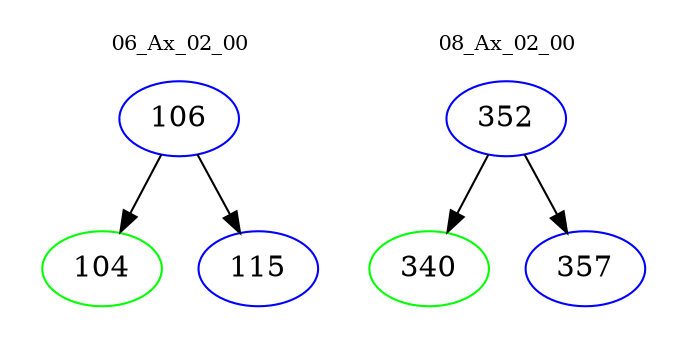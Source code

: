 digraph{
subgraph cluster_0 {
color = white
label = "06_Ax_02_00";
fontsize=10;
T0_106 [label="106", color="blue"]
T0_106 -> T0_104 [color="black"]
T0_104 [label="104", color="green"]
T0_106 -> T0_115 [color="black"]
T0_115 [label="115", color="blue"]
}
subgraph cluster_1 {
color = white
label = "08_Ax_02_00";
fontsize=10;
T1_352 [label="352", color="blue"]
T1_352 -> T1_340 [color="black"]
T1_340 [label="340", color="green"]
T1_352 -> T1_357 [color="black"]
T1_357 [label="357", color="blue"]
}
}
